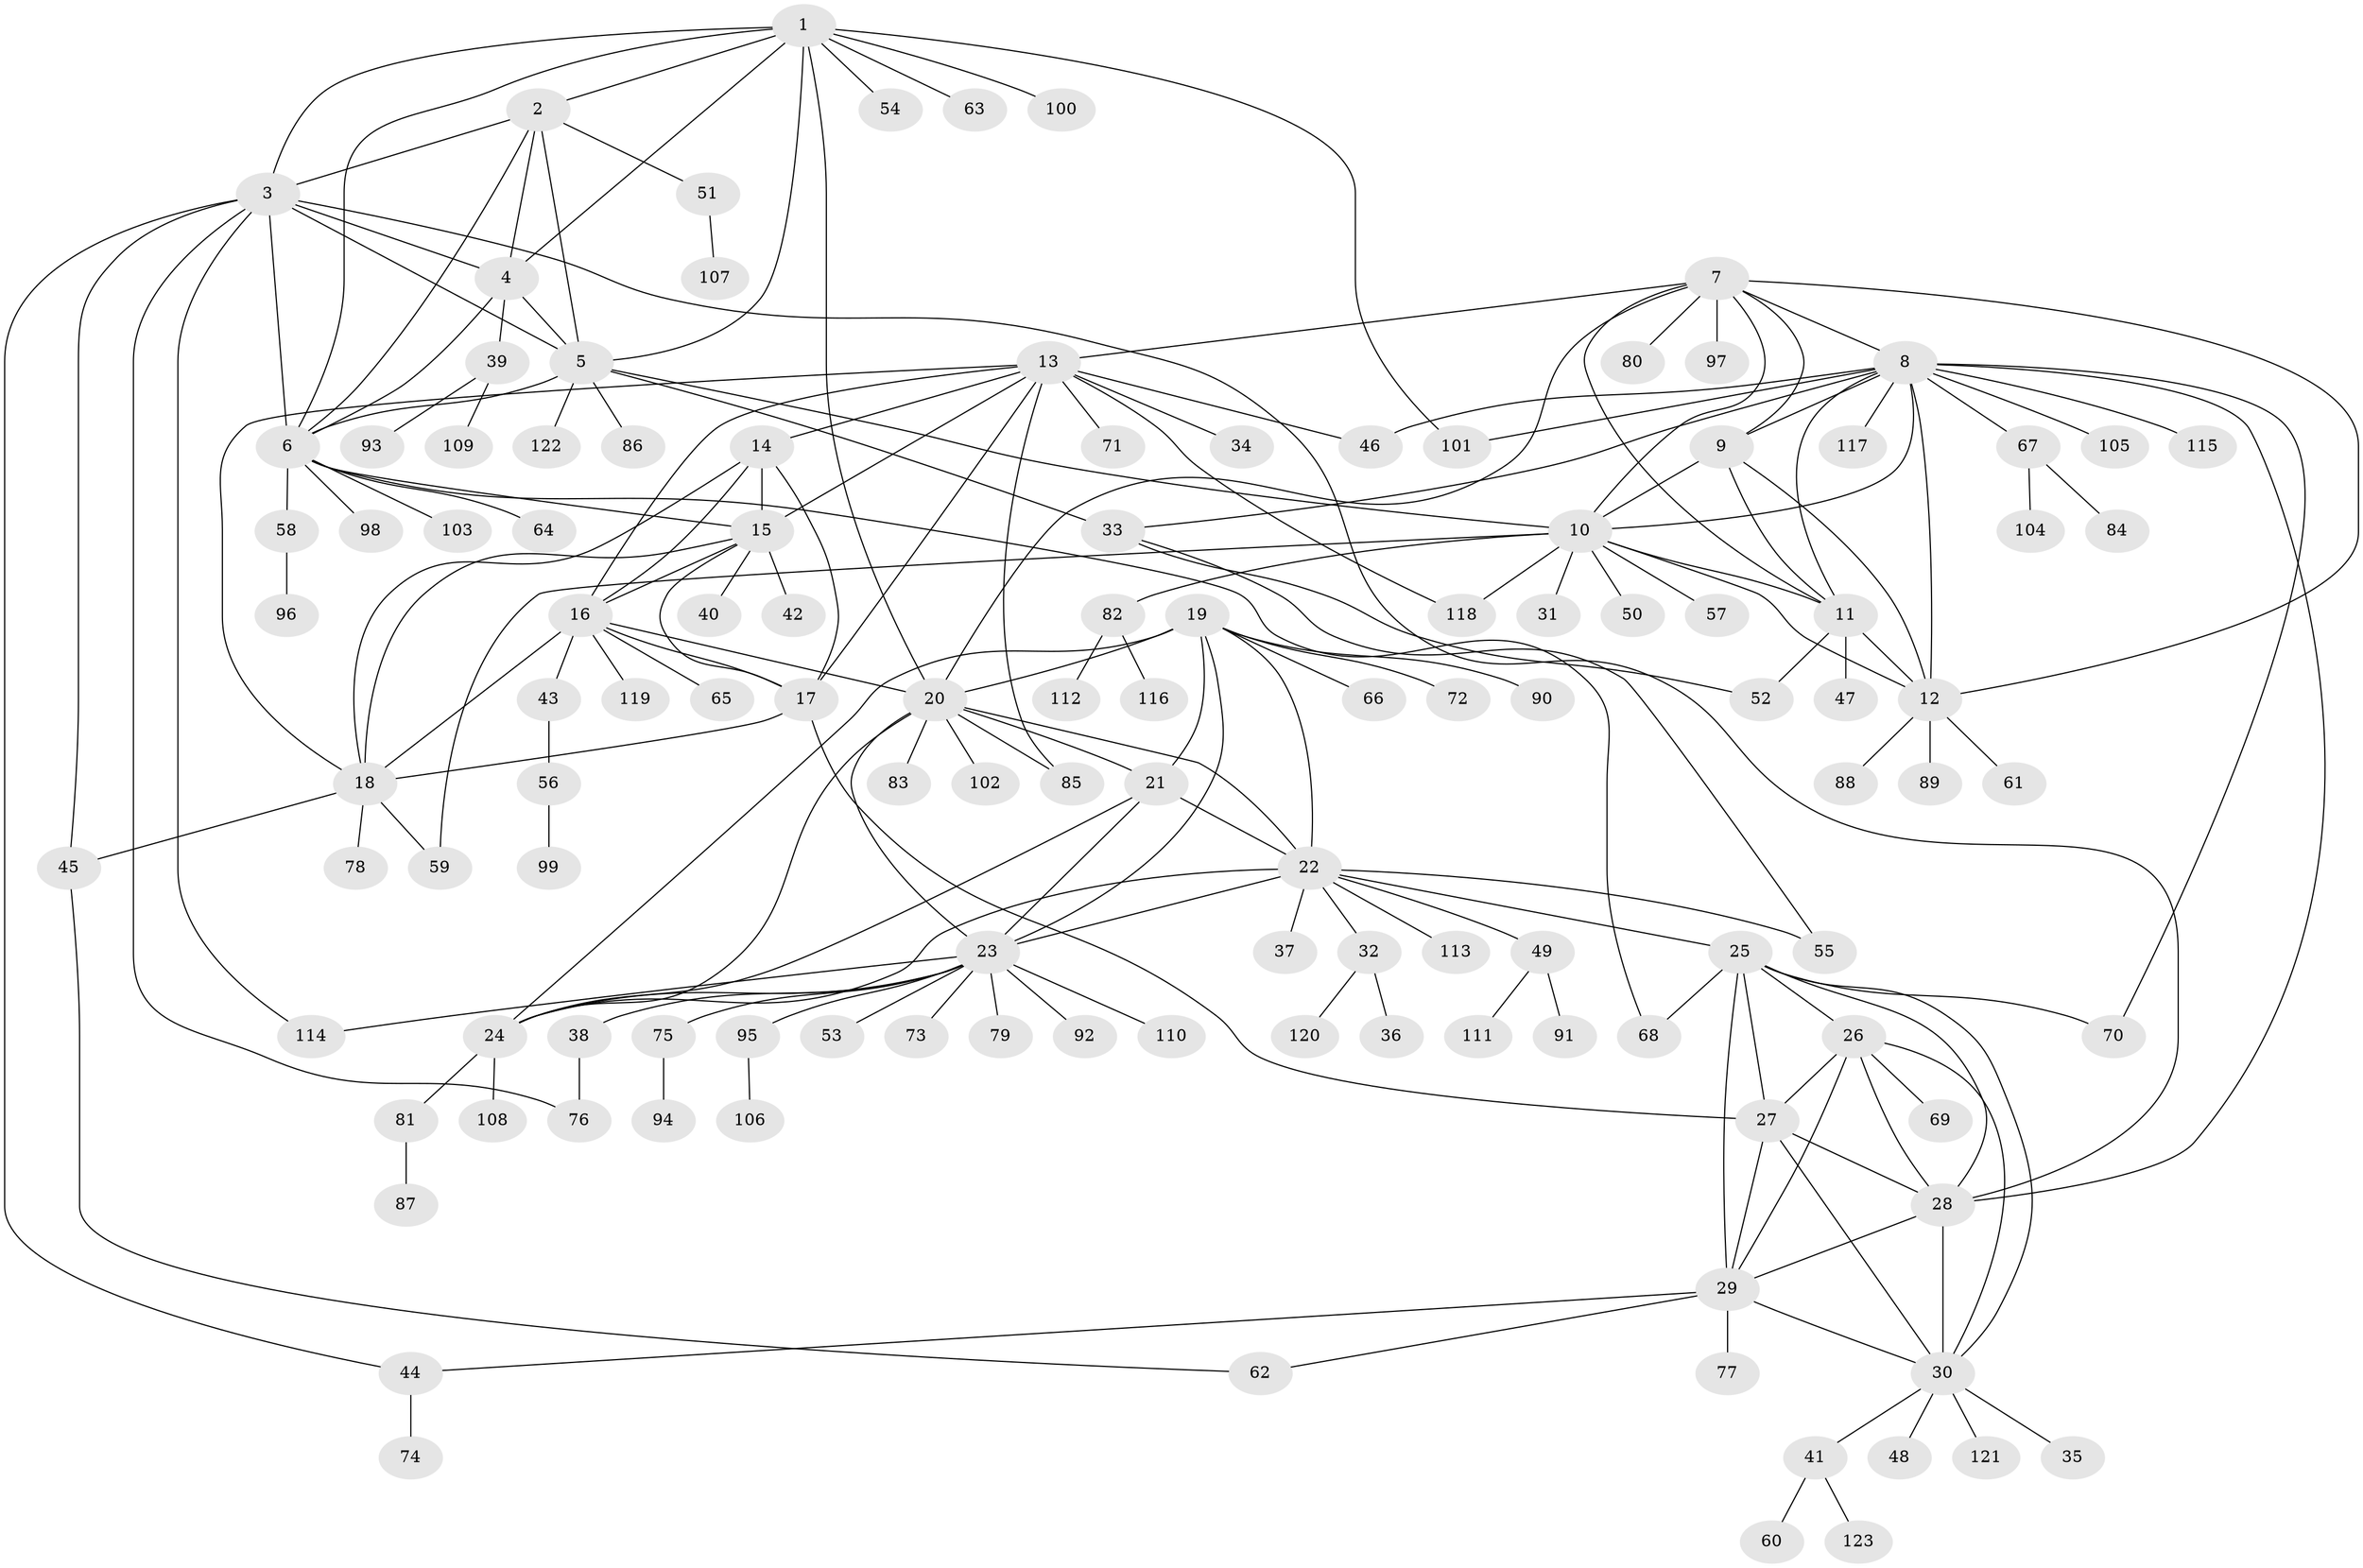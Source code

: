 // Generated by graph-tools (version 1.1) at 2025/55/03/09/25 04:55:18]
// undirected, 123 vertices, 193 edges
graph export_dot {
graph [start="1"]
  node [color=gray90,style=filled];
  1;
  2;
  3;
  4;
  5;
  6;
  7;
  8;
  9;
  10;
  11;
  12;
  13;
  14;
  15;
  16;
  17;
  18;
  19;
  20;
  21;
  22;
  23;
  24;
  25;
  26;
  27;
  28;
  29;
  30;
  31;
  32;
  33;
  34;
  35;
  36;
  37;
  38;
  39;
  40;
  41;
  42;
  43;
  44;
  45;
  46;
  47;
  48;
  49;
  50;
  51;
  52;
  53;
  54;
  55;
  56;
  57;
  58;
  59;
  60;
  61;
  62;
  63;
  64;
  65;
  66;
  67;
  68;
  69;
  70;
  71;
  72;
  73;
  74;
  75;
  76;
  77;
  78;
  79;
  80;
  81;
  82;
  83;
  84;
  85;
  86;
  87;
  88;
  89;
  90;
  91;
  92;
  93;
  94;
  95;
  96;
  97;
  98;
  99;
  100;
  101;
  102;
  103;
  104;
  105;
  106;
  107;
  108;
  109;
  110;
  111;
  112;
  113;
  114;
  115;
  116;
  117;
  118;
  119;
  120;
  121;
  122;
  123;
  1 -- 2;
  1 -- 3;
  1 -- 4;
  1 -- 5;
  1 -- 6;
  1 -- 20;
  1 -- 54;
  1 -- 63;
  1 -- 100;
  1 -- 101;
  2 -- 3;
  2 -- 4;
  2 -- 5;
  2 -- 6;
  2 -- 51;
  3 -- 4;
  3 -- 5;
  3 -- 6;
  3 -- 28;
  3 -- 44;
  3 -- 45;
  3 -- 76;
  3 -- 114;
  4 -- 5;
  4 -- 6;
  4 -- 39;
  5 -- 6;
  5 -- 10;
  5 -- 33;
  5 -- 86;
  5 -- 122;
  6 -- 15;
  6 -- 58;
  6 -- 64;
  6 -- 68;
  6 -- 98;
  6 -- 103;
  7 -- 8;
  7 -- 9;
  7 -- 10;
  7 -- 11;
  7 -- 12;
  7 -- 13;
  7 -- 20;
  7 -- 80;
  7 -- 97;
  8 -- 9;
  8 -- 10;
  8 -- 11;
  8 -- 12;
  8 -- 28;
  8 -- 33;
  8 -- 46;
  8 -- 67;
  8 -- 70;
  8 -- 101;
  8 -- 105;
  8 -- 115;
  8 -- 117;
  9 -- 10;
  9 -- 11;
  9 -- 12;
  10 -- 11;
  10 -- 12;
  10 -- 31;
  10 -- 50;
  10 -- 57;
  10 -- 59;
  10 -- 82;
  10 -- 118;
  11 -- 12;
  11 -- 47;
  11 -- 52;
  12 -- 61;
  12 -- 88;
  12 -- 89;
  13 -- 14;
  13 -- 15;
  13 -- 16;
  13 -- 17;
  13 -- 18;
  13 -- 34;
  13 -- 46;
  13 -- 71;
  13 -- 85;
  13 -- 118;
  14 -- 15;
  14 -- 16;
  14 -- 17;
  14 -- 18;
  15 -- 16;
  15 -- 17;
  15 -- 18;
  15 -- 40;
  15 -- 42;
  16 -- 17;
  16 -- 18;
  16 -- 20;
  16 -- 43;
  16 -- 65;
  16 -- 119;
  17 -- 18;
  17 -- 27;
  18 -- 45;
  18 -- 59;
  18 -- 78;
  19 -- 20;
  19 -- 21;
  19 -- 22;
  19 -- 23;
  19 -- 24;
  19 -- 66;
  19 -- 72;
  19 -- 90;
  20 -- 21;
  20 -- 22;
  20 -- 23;
  20 -- 24;
  20 -- 83;
  20 -- 85;
  20 -- 102;
  21 -- 22;
  21 -- 23;
  21 -- 24;
  22 -- 23;
  22 -- 24;
  22 -- 25;
  22 -- 32;
  22 -- 37;
  22 -- 49;
  22 -- 55;
  22 -- 113;
  23 -- 24;
  23 -- 38;
  23 -- 53;
  23 -- 73;
  23 -- 75;
  23 -- 79;
  23 -- 92;
  23 -- 95;
  23 -- 110;
  23 -- 114;
  24 -- 81;
  24 -- 108;
  25 -- 26;
  25 -- 27;
  25 -- 28;
  25 -- 29;
  25 -- 30;
  25 -- 68;
  25 -- 70;
  26 -- 27;
  26 -- 28;
  26 -- 29;
  26 -- 30;
  26 -- 69;
  27 -- 28;
  27 -- 29;
  27 -- 30;
  28 -- 29;
  28 -- 30;
  29 -- 30;
  29 -- 44;
  29 -- 62;
  29 -- 77;
  30 -- 35;
  30 -- 41;
  30 -- 48;
  30 -- 121;
  32 -- 36;
  32 -- 120;
  33 -- 52;
  33 -- 55;
  38 -- 76;
  39 -- 93;
  39 -- 109;
  41 -- 60;
  41 -- 123;
  43 -- 56;
  44 -- 74;
  45 -- 62;
  49 -- 91;
  49 -- 111;
  51 -- 107;
  56 -- 99;
  58 -- 96;
  67 -- 84;
  67 -- 104;
  75 -- 94;
  81 -- 87;
  82 -- 112;
  82 -- 116;
  95 -- 106;
}
